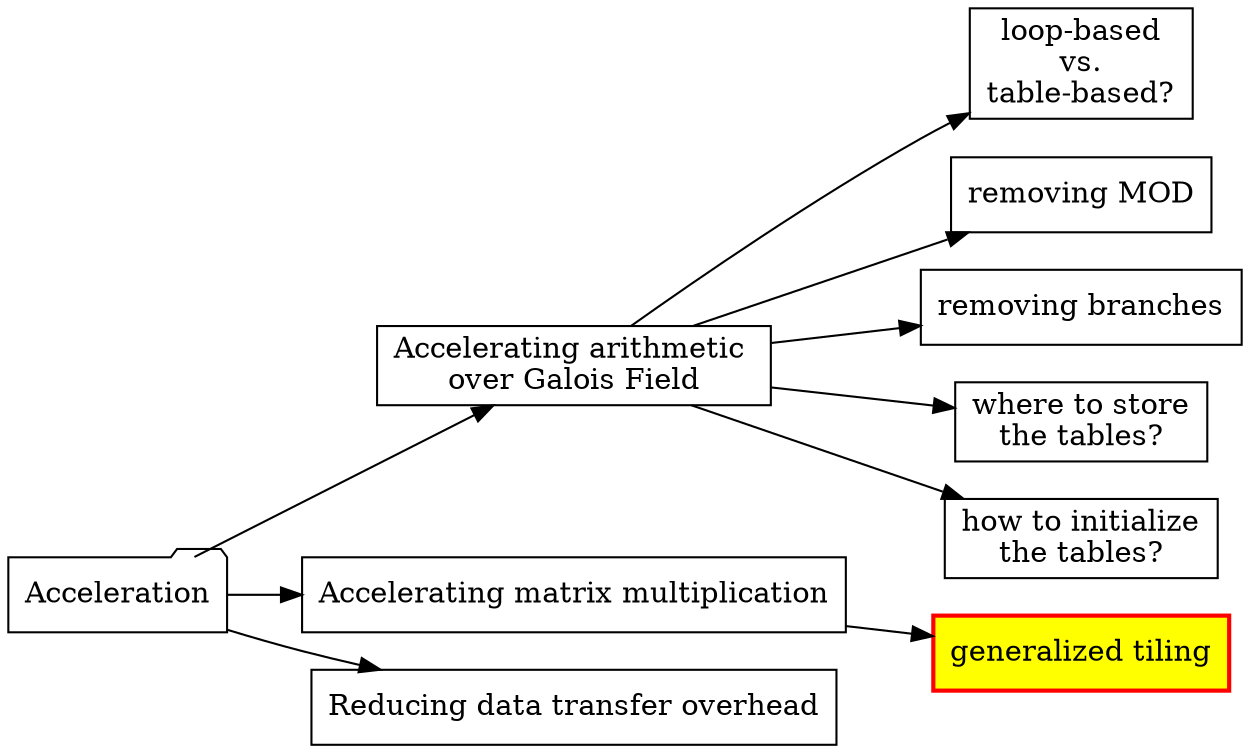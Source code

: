 digraph roadmap
{
  rankdir = LR;
  node[shape=box];
  root
	[
	label="Acceleration"
	shape=folder
	];
  galois
	[
	label="Accelerating arithmetic \nover Galois Field";
  ]
	LBvsTB
	[
	label="loop-based\nvs.\ntable-based?";
  ]
	MOD
	[
	label="removing MOD";
  ]
	branch
	[
	label="removing branches";
  ]
	cMemvssMem
	[
	//	label="cMem\nvs.\nsMem";
	label="where to store\nthe tables?";
  ]
	initTables
	[
	label="how to initialize\nthe tables?";
  ]
	mm
	[
	label="Accelerating matrix multiplication";
  ]
	generalTiling
	[
	label="generalized tiling";
  style="filled, setlinewidth(2)";
  fillcolor=yellow;
  color=red;
  fontcolor=black;
  ]
	comm
	[
	label="Reducing data transfer overhead"
	]
	root -> galois;
  galois -> LBvsTB;
  galois -> MOD;
  galois -> branch;
  galois -> cMemvssMem;
  galois -> initTables;
  root -> mm;
  mm -> generalTiling;
  root -> comm;
}
